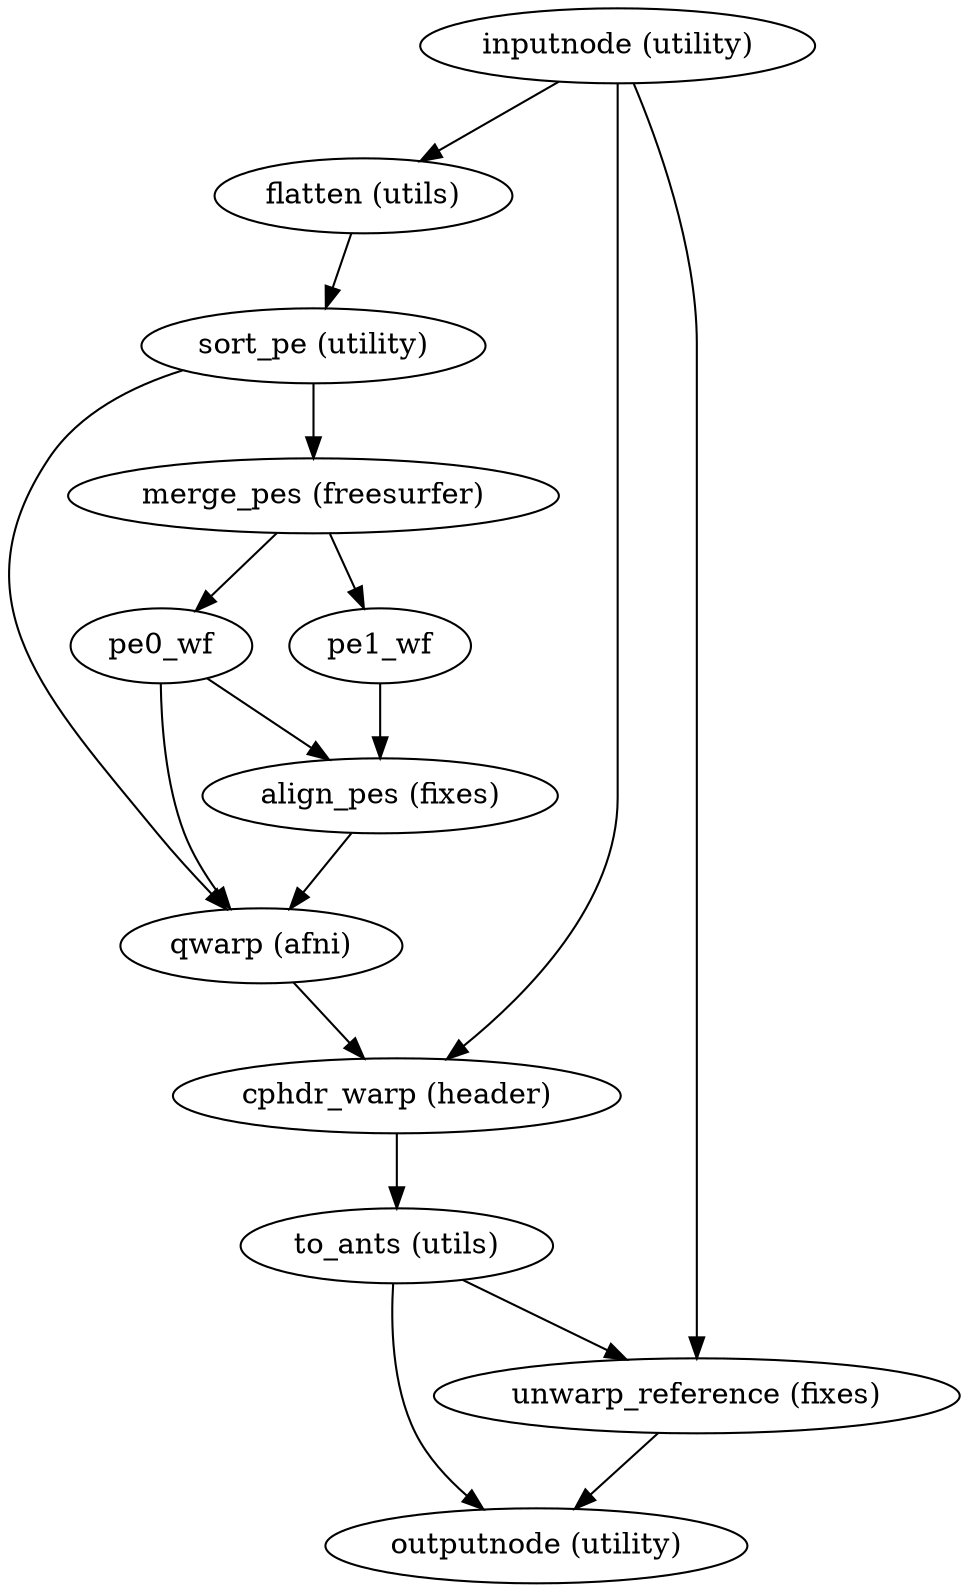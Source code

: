 strict digraph  {
"inputnode (utility)";
"flatten (utils)";
"cphdr_warp (header)";
"unwarp_reference (fixes)";
"sort_pe (utility)";
"qwarp (afni)";
"merge_pes (freesurfer)";
pe0_wf;
pe1_wf;
"align_pes (fixes)";
"to_ants (utils)";
"outputnode (utility)";
"inputnode (utility)" -> "flatten (utils)";
"inputnode (utility)" -> "cphdr_warp (header)";
"inputnode (utility)" -> "unwarp_reference (fixes)";
"flatten (utils)" -> "sort_pe (utility)";
"cphdr_warp (header)" -> "to_ants (utils)";
"unwarp_reference (fixes)" -> "outputnode (utility)";
"sort_pe (utility)" -> "qwarp (afni)";
"sort_pe (utility)" -> "merge_pes (freesurfer)";
"qwarp (afni)" -> "cphdr_warp (header)";
"merge_pes (freesurfer)" -> pe0_wf;
"merge_pes (freesurfer)" -> pe1_wf;
pe0_wf -> "align_pes (fixes)";
pe0_wf -> "qwarp (afni)";
pe1_wf -> "align_pes (fixes)";
"align_pes (fixes)" -> "qwarp (afni)";
"to_ants (utils)" -> "unwarp_reference (fixes)";
"to_ants (utils)" -> "outputnode (utility)";
}

